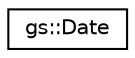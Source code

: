 digraph "Graphical Class Hierarchy"
{
 // LATEX_PDF_SIZE
  edge [fontname="Helvetica",fontsize="10",labelfontname="Helvetica",labelfontsize="10"];
  node [fontname="Helvetica",fontsize="10",shape=record];
  rankdir="LR";
  Node0 [label="gs::Date",height=0.2,width=0.4,color="black", fillcolor="white", style="filled",URL="$structgs_1_1Date.html",tooltip=" "];
}
